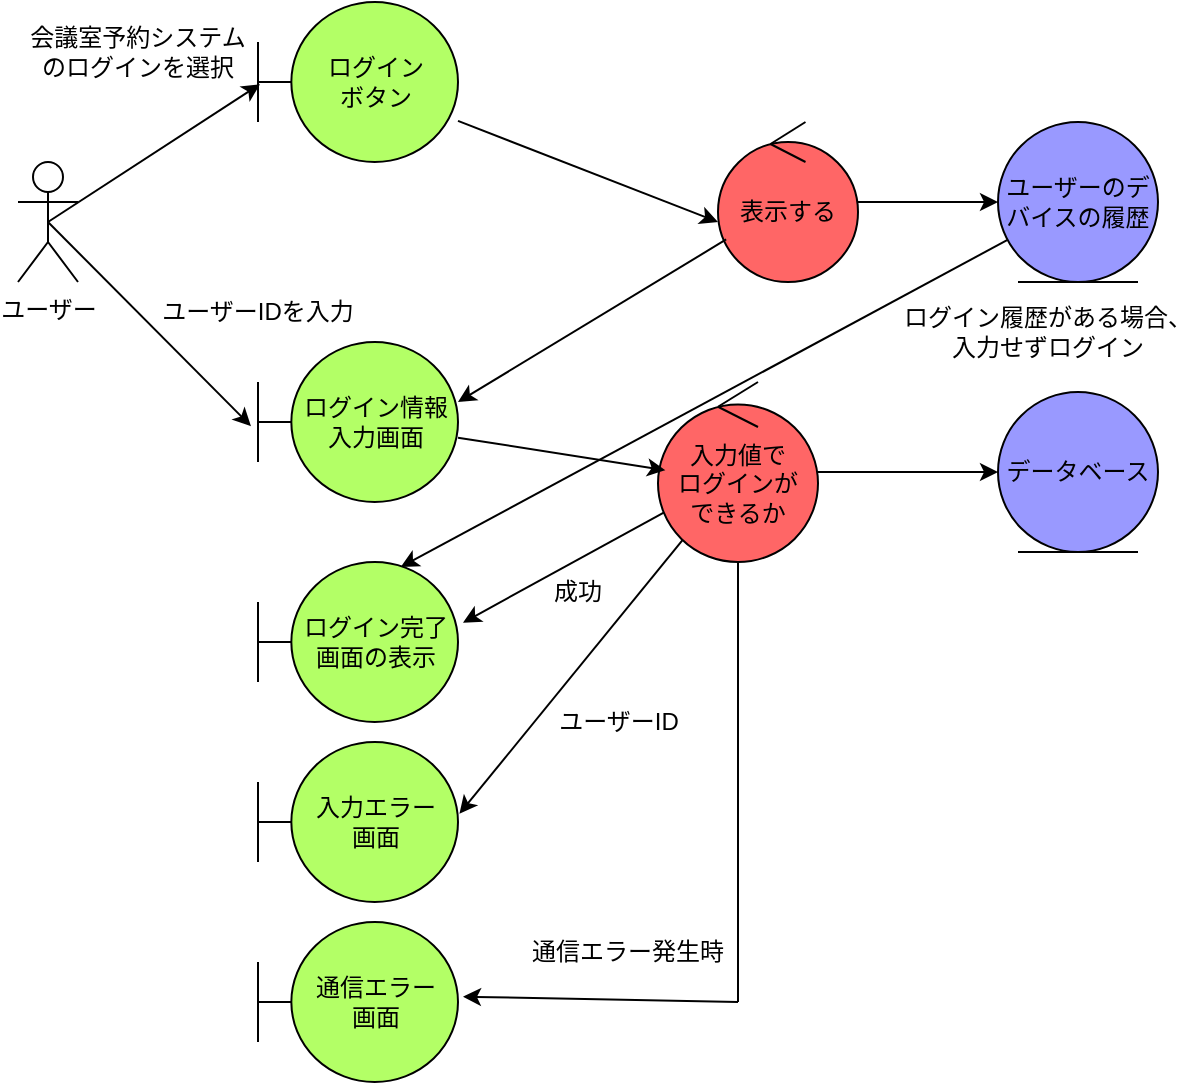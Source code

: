 <mxfile>
    <diagram id="ptR1wipOxREM_rEnTgPt" name="ページ1">
        <mxGraphModel dx="668" dy="563" grid="1" gridSize="10" guides="1" tooltips="1" connect="1" arrows="1" fold="1" page="1" pageScale="1" pageWidth="827" pageHeight="1169" math="0" shadow="0">
            <root>
                <mxCell id="0"/>
                <mxCell id="1" parent="0"/>
                <mxCell id="2" value="ユーザー" style="shape=umlActor;verticalLabelPosition=bottom;verticalAlign=top;html=1;outlineConnect=0;" parent="1" vertex="1">
                    <mxGeometry x="40" y="190" width="30" height="60" as="geometry"/>
                </mxCell>
                <mxCell id="6" value="ログイン&lt;br&gt;ボタン" style="shape=umlBoundary;whiteSpace=wrap;html=1;fillColor=#B3FF66;" parent="1" vertex="1">
                    <mxGeometry x="160" y="110" width="100" height="80" as="geometry"/>
                </mxCell>
                <mxCell id="7" style="edgeStyle=none;html=1;exitX=0.5;exitY=0.5;exitDx=0;exitDy=0;exitPerimeter=0;entryX=0.01;entryY=0.514;entryDx=0;entryDy=0;entryPerimeter=0;" parent="1" source="2" target="6" edge="1">
                    <mxGeometry relative="1" as="geometry"/>
                </mxCell>
                <mxCell id="8" value="会議室予約システムのログインを選択" style="text;html=1;align=center;verticalAlign=middle;whiteSpace=wrap;rounded=0;" parent="1" vertex="1">
                    <mxGeometry x="40" y="120" width="120" height="30" as="geometry"/>
                </mxCell>
                <mxCell id="40" style="edgeStyle=none;html=1;entryX=0;entryY=0.5;entryDx=0;entryDy=0;" parent="1" source="11" target="39" edge="1">
                    <mxGeometry relative="1" as="geometry"/>
                </mxCell>
                <mxCell id="11" value="表示する" style="ellipse;shape=umlControl;whiteSpace=wrap;html=1;fillColor=#FF6666;" parent="1" vertex="1">
                    <mxGeometry x="390" y="170" width="70" height="80" as="geometry"/>
                </mxCell>
                <mxCell id="13" value="ログイン情報&lt;br&gt;入力画面" style="shape=umlBoundary;whiteSpace=wrap;html=1;fillColor=#B3FF66;" parent="1" vertex="1">
                    <mxGeometry x="160" y="280" width="100" height="80" as="geometry"/>
                </mxCell>
                <mxCell id="14" style="edgeStyle=none;html=1;exitX=0.5;exitY=0.5;exitDx=0;exitDy=0;exitPerimeter=0;entryX=-0.035;entryY=0.526;entryDx=0;entryDy=0;entryPerimeter=0;" parent="1" source="2" target="13" edge="1">
                    <mxGeometry relative="1" as="geometry"/>
                </mxCell>
                <mxCell id="15" value="ユーザーIDを入力" style="text;html=1;align=center;verticalAlign=middle;whiteSpace=wrap;rounded=0;" parent="1" vertex="1">
                    <mxGeometry x="100" y="250" width="120" height="30" as="geometry"/>
                </mxCell>
                <mxCell id="17" style="edgeStyle=none;html=1;entryX=0;entryY=0.625;entryDx=0;entryDy=0;entryPerimeter=0;" parent="1" source="6" target="11" edge="1">
                    <mxGeometry relative="1" as="geometry"/>
                </mxCell>
                <mxCell id="18" style="edgeStyle=none;html=1;entryX=1;entryY=0.375;entryDx=0;entryDy=0;entryPerimeter=0;" parent="1" source="11" target="13" edge="1">
                    <mxGeometry relative="1" as="geometry"/>
                </mxCell>
                <mxCell id="20" value="データベース" style="ellipse;shape=umlEntity;whiteSpace=wrap;html=1;fillColor=#9999FF;" parent="1" vertex="1">
                    <mxGeometry x="530" y="305" width="80" height="80" as="geometry"/>
                </mxCell>
                <mxCell id="23" style="edgeStyle=none;html=1;entryX=0;entryY=0.5;entryDx=0;entryDy=0;" parent="1" source="21" target="20" edge="1">
                    <mxGeometry relative="1" as="geometry"/>
                </mxCell>
                <mxCell id="24" style="edgeStyle=none;html=1;entryX=1.025;entryY=0.379;entryDx=0;entryDy=0;entryPerimeter=0;" parent="1" source="21" target="27" edge="1">
                    <mxGeometry relative="1" as="geometry">
                        <mxPoint x="310" y="480" as="targetPoint"/>
                    </mxGeometry>
                </mxCell>
                <mxCell id="25" style="edgeStyle=none;html=1;entryX=1.007;entryY=0.449;entryDx=0;entryDy=0;entryPerimeter=0;" parent="1" source="21" target="32" edge="1">
                    <mxGeometry relative="1" as="geometry">
                        <mxPoint x="270" y="520" as="targetPoint"/>
                    </mxGeometry>
                </mxCell>
                <mxCell id="21" value="入力値で&lt;br&gt;ログインが&lt;br&gt;できるか" style="ellipse;shape=umlControl;whiteSpace=wrap;html=1;fillColor=#FF6666;" parent="1" vertex="1">
                    <mxGeometry x="360" y="300" width="80" height="90" as="geometry"/>
                </mxCell>
                <mxCell id="22" style="edgeStyle=none;html=1;entryX=0.046;entryY=0.49;entryDx=0;entryDy=0;entryPerimeter=0;" parent="1" source="13" target="21" edge="1">
                    <mxGeometry relative="1" as="geometry"/>
                </mxCell>
                <mxCell id="26" value="成功" style="text;html=1;align=center;verticalAlign=middle;whiteSpace=wrap;rounded=0;" parent="1" vertex="1">
                    <mxGeometry x="290" y="390" width="60" height="30" as="geometry"/>
                </mxCell>
                <mxCell id="27" value="ログイン完了画面の表示" style="shape=umlBoundary;whiteSpace=wrap;html=1;fillColor=#B3FF66;" parent="1" vertex="1">
                    <mxGeometry x="160" y="390" width="100" height="80" as="geometry"/>
                </mxCell>
                <mxCell id="30" value="ユーザーID" style="text;html=1;align=center;verticalAlign=middle;resizable=0;points=[];autosize=1;strokeColor=none;fillColor=none;" parent="1" vertex="1">
                    <mxGeometry x="300" y="455" width="80" height="30" as="geometry"/>
                </mxCell>
                <mxCell id="31" value="通信エラー&lt;br&gt;画面" style="shape=umlBoundary;whiteSpace=wrap;html=1;fillColor=#B3FF66;" parent="1" vertex="1">
                    <mxGeometry x="160" y="570" width="100" height="80" as="geometry"/>
                </mxCell>
                <mxCell id="32" value="入力エラー&lt;br&gt;画面" style="shape=umlBoundary;whiteSpace=wrap;html=1;fillColor=#B3FF66;" parent="1" vertex="1">
                    <mxGeometry x="160" y="480" width="100" height="80" as="geometry"/>
                </mxCell>
                <mxCell id="35" value="" style="endArrow=none;html=1;" parent="1" edge="1">
                    <mxGeometry width="50" height="50" relative="1" as="geometry">
                        <mxPoint x="400" y="610" as="sourcePoint"/>
                        <mxPoint x="400" y="390" as="targetPoint"/>
                    </mxGeometry>
                </mxCell>
                <mxCell id="36" value="" style="endArrow=classic;html=1;entryX=1.025;entryY=0.467;entryDx=0;entryDy=0;entryPerimeter=0;" parent="1" target="31" edge="1">
                    <mxGeometry width="50" height="50" relative="1" as="geometry">
                        <mxPoint x="400" y="610" as="sourcePoint"/>
                        <mxPoint x="450" y="560" as="targetPoint"/>
                    </mxGeometry>
                </mxCell>
                <mxCell id="37" value="通信エラー発生時" style="text;html=1;align=center;verticalAlign=middle;whiteSpace=wrap;rounded=0;" parent="1" vertex="1">
                    <mxGeometry x="290" y="570" width="110" height="30" as="geometry"/>
                </mxCell>
                <mxCell id="39" value="ユーザーのデバイスの履歴" style="ellipse;shape=umlEntity;whiteSpace=wrap;html=1;fillColor=#9999FF;" parent="1" vertex="1">
                    <mxGeometry x="530" y="170" width="80" height="80" as="geometry"/>
                </mxCell>
                <mxCell id="41" style="edgeStyle=none;html=1;entryX=0.714;entryY=0.031;entryDx=0;entryDy=0;entryPerimeter=0;" parent="1" source="39" target="27" edge="1">
                    <mxGeometry relative="1" as="geometry"/>
                </mxCell>
                <mxCell id="42" value="ログイン履歴がある場合、入力せずログイン" style="text;html=1;align=center;verticalAlign=middle;whiteSpace=wrap;rounded=0;" parent="1" vertex="1">
                    <mxGeometry x="480" y="260" width="150" height="30" as="geometry"/>
                </mxCell>
            </root>
        </mxGraphModel>
    </diagram>
</mxfile>